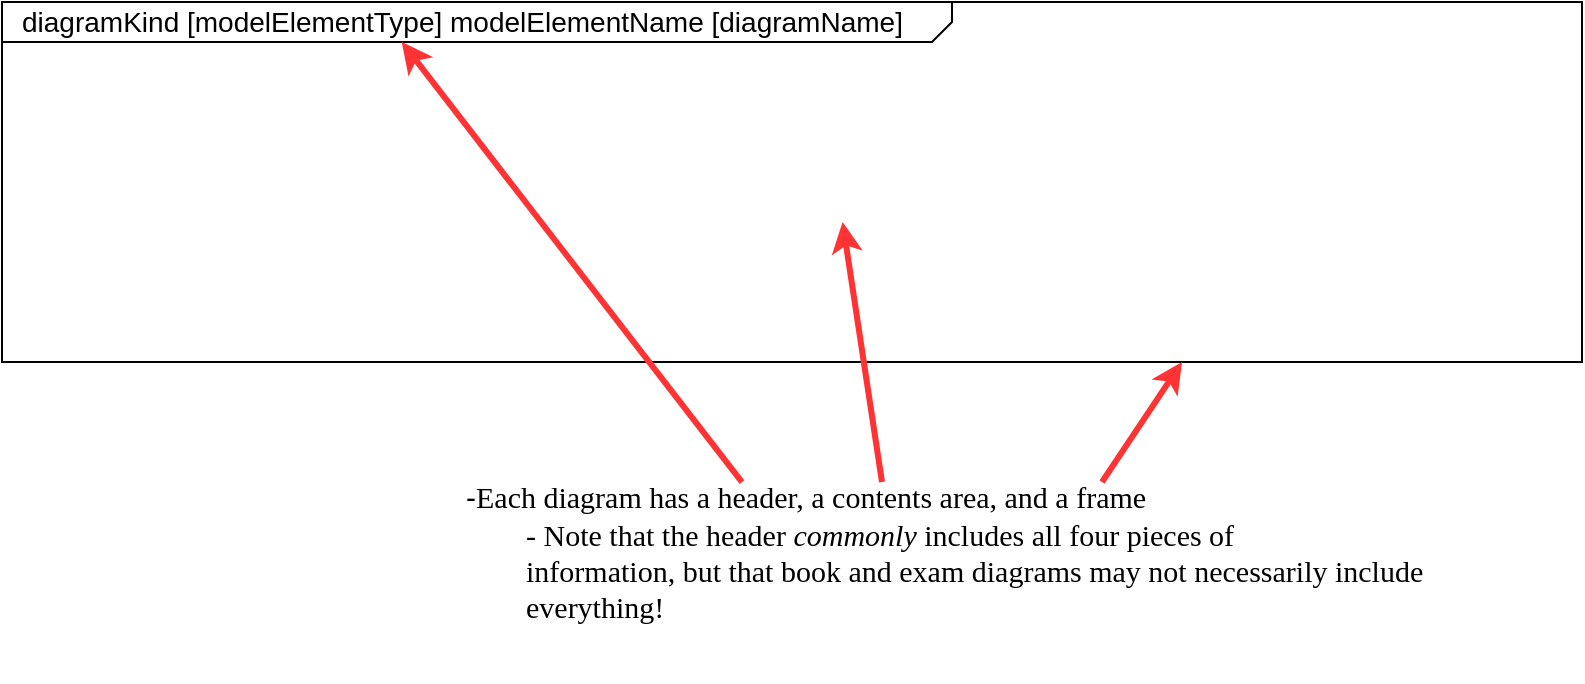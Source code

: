 <mxfile version="20.7.4" type="device"><diagram name="Format" id="929967ad-93f9-6ef4-fab6-5d389245f69c"><mxGraphModel dx="1114" dy="1948" grid="1" gridSize="10" guides="1" tooltips="1" connect="1" arrows="1" fold="1" page="1" pageScale="1.5" pageWidth="1169" pageHeight="826" background="none" math="0" shadow="0"><root><mxCell id="0" style=";html=1;"/><mxCell id="1" style=";html=1;" parent="0"/><mxCell id="2x1nA7xcD-Fjvjzsiehl-1" value="&lt;p style=&quot;text-align: left; margin: 4px 0px 0px 10px; line-height: 90%; font-size: 14px;&quot;&gt;&lt;span style=&quot;border-color: var(--border-color);&quot;&gt;diagramKind&lt;/span&gt;&lt;span style=&quot;border-color: var(--border-color);&quot;&gt;&amp;nbsp;[&lt;/span&gt;&lt;span style=&quot;border-color: var(--border-color);&quot;&gt;modelElementType&lt;/span&gt;&lt;span style=&quot;border-color: var(--border-color);&quot;&gt;]&amp;nbsp;&lt;/span&gt;&lt;span style=&quot;border-color: var(--border-color);&quot;&gt;modelElementName&lt;/span&gt;&lt;span style=&quot;border-color: var(--border-color);&quot;&gt;&amp;nbsp;[&lt;/span&gt;&lt;span style=&quot;border-color: var(--border-color);&quot;&gt;diagramName&lt;/span&gt;&lt;span style=&quot;border-color: var(--border-color);&quot;&gt;]&lt;/span&gt;&lt;br&gt;&lt;/p&gt;" style="html=1;shape=mxgraph.sysml.package;html=1;overflow=fill;whiteSpace=wrap;fontSize=16;labelX=475.33;" vertex="1" parent="1"><mxGeometry x="60" y="-1200" width="790" height="180" as="geometry"/></mxCell><mxCell id="2x1nA7xcD-Fjvjzsiehl-2" value="&lt;div style=&quot;font-size: 15px;&quot; class=&quot;O0&quot;&gt;&lt;font style=&quot;font-size: 15px;&quot;&gt;-&lt;span style=&quot;font-family: &amp;quot;Avenir Next LT Pro&amp;quot;;&quot;&gt;Each diagram has a header, a contents area, and a frame&lt;/span&gt;&lt;/font&gt;&lt;/div&gt;&lt;font style=&quot;font-size: 15px;&quot;&gt;&lt;span style=&quot;background-color: initial; font-family: &amp;quot;Avenir Next LT Pro&amp;quot;;&quot;&gt;&lt;span style=&quot;white-space: pre;&quot;&gt;&#9;&lt;/span&gt;- Note that the header &lt;/span&gt;&lt;span style=&quot;background-color: initial; font-family: &amp;quot;Avenir Next LT Pro&amp;quot;; font-style: italic;&quot;&gt;commonly&lt;/span&gt;&lt;span style=&quot;background-color: initial; font-family: &amp;quot;Avenir Next LT Pro&amp;quot;;&quot;&gt; includes all four pieces of&lt;/span&gt;&lt;br&gt;&lt;/font&gt;&lt;div style=&quot;font-size: 15px;&quot; class=&quot;O1&quot;&gt;&lt;span style=&quot;font-family: &amp;quot;Avenir Next LT Pro&amp;quot;;&quot;&gt;&lt;font style=&quot;font-size: 15px;&quot;&gt;&lt;span style=&quot;white-space: pre;&quot;&gt;&#9;&lt;/span&gt;information, but that book and exam diagrams may not necessarily include&lt;br&gt;&lt;span style=&quot;white-space: pre;&quot;&gt;&#9;&lt;/span&gt;everything!&lt;/font&gt;&lt;/span&gt;&lt;/div&gt;" style="text;html=1;strokeColor=none;fillColor=none;align=left;verticalAlign=middle;whiteSpace=wrap;rounded=0;fontSize=16;" vertex="1" parent="1"><mxGeometry x="290" y="-990" width="560" height="130" as="geometry"/></mxCell><mxCell id="2x1nA7xcD-Fjvjzsiehl-3" value="" style="endArrow=classic;html=1;rounded=0;fontSize=15;entryX=0.253;entryY=0.111;entryDx=0;entryDy=0;entryPerimeter=0;exitX=0.25;exitY=0.231;exitDx=0;exitDy=0;exitPerimeter=0;strokeColor=#FF3333;strokeWidth=3;" edge="1" parent="1" source="2x1nA7xcD-Fjvjzsiehl-2" target="2x1nA7xcD-Fjvjzsiehl-1"><mxGeometry width="50" height="50" relative="1" as="geometry"><mxPoint x="670" y="-880" as="sourcePoint"/><mxPoint x="720" y="-930" as="targetPoint"/></mxGeometry></mxCell><mxCell id="2x1nA7xcD-Fjvjzsiehl-4" value="" style="endArrow=classic;html=1;rounded=0;fontSize=15;entryX=0.532;entryY=0.611;entryDx=0;entryDy=0;entryPerimeter=0;strokeWidth=3;strokeColor=#FF3333;exitX=0.375;exitY=0.231;exitDx=0;exitDy=0;exitPerimeter=0;" edge="1" parent="1" source="2x1nA7xcD-Fjvjzsiehl-2" target="2x1nA7xcD-Fjvjzsiehl-1"><mxGeometry width="50" height="50" relative="1" as="geometry"><mxPoint x="508.84" y="-952.97" as="sourcePoint"/><mxPoint x="428.87" y="-1173.02" as="targetPoint"/></mxGeometry></mxCell><mxCell id="2x1nA7xcD-Fjvjzsiehl-5" value="" style="endArrow=classic;html=1;rounded=0;fontSize=15;entryX=0.253;entryY=0.111;entryDx=0;entryDy=0;entryPerimeter=0;strokeColor=#FF3333;strokeWidth=3;" edge="1" parent="1"><mxGeometry width="50" height="50" relative="1" as="geometry"><mxPoint x="610" y="-960" as="sourcePoint"/><mxPoint x="650.0" y="-1020" as="targetPoint"/></mxGeometry></mxCell></root></mxGraphModel></diagram></mxfile>